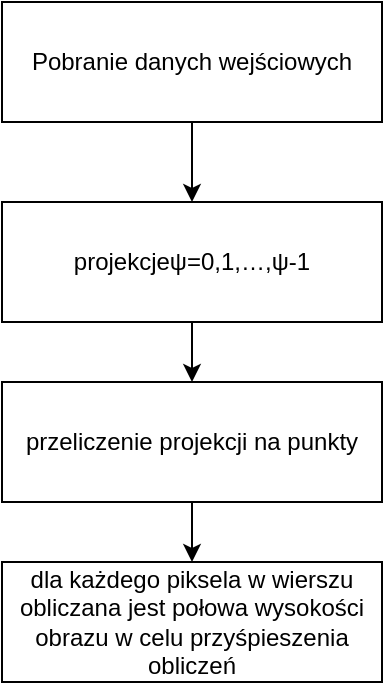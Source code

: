 <mxfile version="13.6.6" type="github">
  <diagram id="C5RBs43oDa-KdzZeNtuy" name="Page-1">
    <mxGraphModel dx="862" dy="461" grid="1" gridSize="10" guides="1" tooltips="1" connect="1" arrows="1" fold="1" page="1" pageScale="1" pageWidth="827" pageHeight="1169" math="0" shadow="0">
      <root>
        <mxCell id="WIyWlLk6GJQsqaUBKTNV-0" />
        <mxCell id="WIyWlLk6GJQsqaUBKTNV-1" parent="WIyWlLk6GJQsqaUBKTNV-0" />
        <mxCell id="zT3XRGbsFDpiWoL-lUUG-2" value="" style="edgeStyle=orthogonalEdgeStyle;rounded=0;orthogonalLoop=1;jettySize=auto;html=1;" edge="1" parent="WIyWlLk6GJQsqaUBKTNV-1" source="zT3XRGbsFDpiWoL-lUUG-0" target="zT3XRGbsFDpiWoL-lUUG-1">
          <mxGeometry relative="1" as="geometry" />
        </mxCell>
        <mxCell id="zT3XRGbsFDpiWoL-lUUG-0" value="Pobranie danych wejściowych" style="rounded=0;whiteSpace=wrap;html=1;" vertex="1" parent="WIyWlLk6GJQsqaUBKTNV-1">
          <mxGeometry x="280" y="40" width="190" height="60" as="geometry" />
        </mxCell>
        <mxCell id="zT3XRGbsFDpiWoL-lUUG-4" value="" style="edgeStyle=orthogonalEdgeStyle;rounded=0;orthogonalLoop=1;jettySize=auto;html=1;" edge="1" parent="WIyWlLk6GJQsqaUBKTNV-1" source="zT3XRGbsFDpiWoL-lUUG-1" target="zT3XRGbsFDpiWoL-lUUG-3">
          <mxGeometry relative="1" as="geometry" />
        </mxCell>
        <mxCell id="zT3XRGbsFDpiWoL-lUUG-1" value="projekcjeψ=0,1,…,ψ-1" style="rounded=0;whiteSpace=wrap;html=1;" vertex="1" parent="WIyWlLk6GJQsqaUBKTNV-1">
          <mxGeometry x="280" y="140" width="190" height="60" as="geometry" />
        </mxCell>
        <mxCell id="zT3XRGbsFDpiWoL-lUUG-6" value="" style="edgeStyle=orthogonalEdgeStyle;rounded=0;orthogonalLoop=1;jettySize=auto;html=1;" edge="1" parent="WIyWlLk6GJQsqaUBKTNV-1" source="zT3XRGbsFDpiWoL-lUUG-3" target="zT3XRGbsFDpiWoL-lUUG-5">
          <mxGeometry relative="1" as="geometry" />
        </mxCell>
        <mxCell id="zT3XRGbsFDpiWoL-lUUG-3" value="przeliczenie projekcji na punkty " style="rounded=0;whiteSpace=wrap;html=1;" vertex="1" parent="WIyWlLk6GJQsqaUBKTNV-1">
          <mxGeometry x="280" y="230" width="190" height="60" as="geometry" />
        </mxCell>
        <mxCell id="zT3XRGbsFDpiWoL-lUUG-5" value="dla każdego piksela w wierszu obliczana jest połowa wysokości obrazu w celu przyśpieszenia obliczeń" style="rounded=0;whiteSpace=wrap;html=1;" vertex="1" parent="WIyWlLk6GJQsqaUBKTNV-1">
          <mxGeometry x="280" y="320" width="190" height="60" as="geometry" />
        </mxCell>
      </root>
    </mxGraphModel>
  </diagram>
</mxfile>
